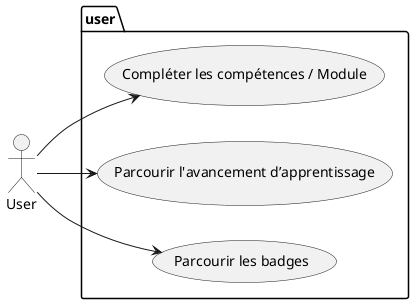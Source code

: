 @startuml
left to right direction
package "user" {
  (Compléter les compétences / Module)
  (Parcourir l'avancement d’apprentissage)
  (Parcourir les badges)
}

:User: --> (Compléter les compétences / Module)
:User: --> (Parcourir l'avancement d’apprentissage)
:User: --> (Parcourir les badges)


newpage
left to right direction
package "admin" {
    (Voir le progrès des apprenants)
    (Gérer les badges)
}

:Admin: --> (Voir le progrès des apprenants)
:Admin: --> (Gérer les badges)

@enduml